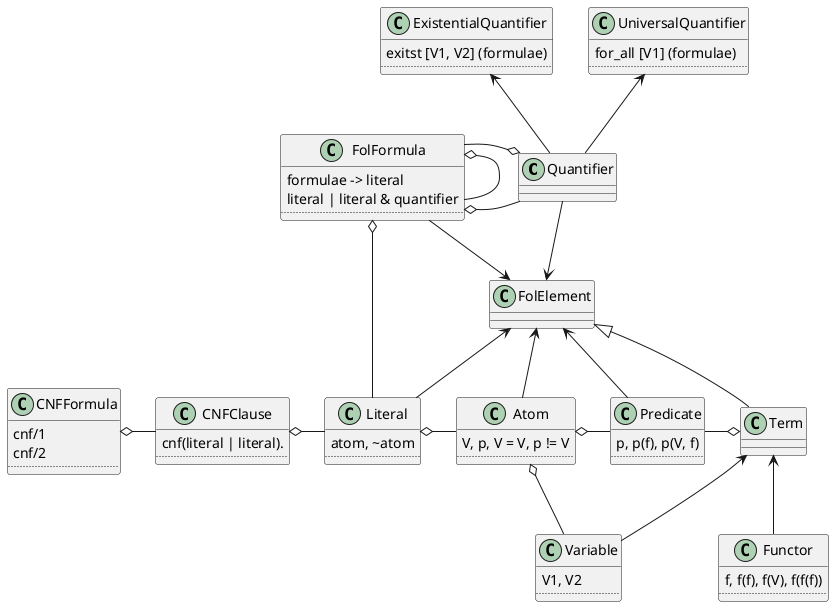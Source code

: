 
@startuml

Quantifier  --> FolElement
ExistentialQuantifier <-- Quantifier
UniversalQuantifier <-- Quantifier

FolFormula --> FolElement
FolElement <-- Literal
FolElement <-- Atom
FolElement <-- Predicate
FolElement <|-- Term
Term <-- Functor
Term <-- Variable

/' ExistentialQuantifier -[hidden]- Literal  '/
/' UniversalQuantifier-[hidden]- Literal  '/

CNFFormula o- CNFClause
FolFormula o- Quantifier
FolFormula -o Quantifier
FolFormula o- FolFormula

FolFormula o- Literal
CNFClause o- Literal
Literal o- Atom
Atom o- Predicate
Atom o- Variable
Predicate -o Term

class CNFFormula {
	cnf/1
	cnf/2
	..
}

class ExistentialQuantifier {
	exitst [V1, V2] (formulae)
	..
}
class UniversalQuantifier{
	for_all [V1] (formulae)
	..
}

class CNFClause {
	cnf(literal | literal).
	..
}

class FolFormula {
	formulae -> literal
	literal | literal & quantifier
	..
}

class Literal {
	atom, ~atom
	..
}

class Atom {
	V, p, V = V, p != V
	..
}

class Predicate {
	p, p(f), p(V, f)
	..
}

class Functor {
	f, f(f), f(V), f(f(f))
	..
}

class Variable {
	V1, V2
	..
}
@enduml
